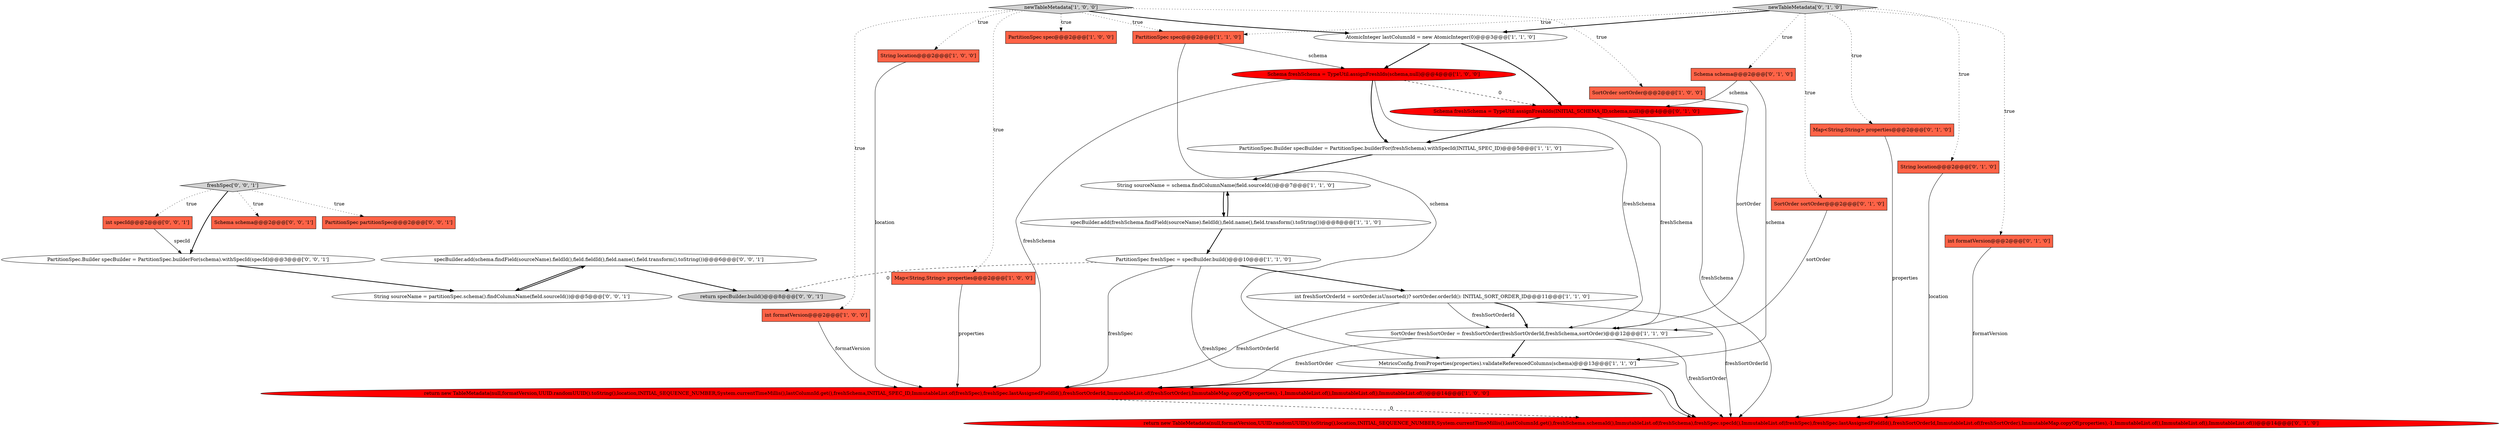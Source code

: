 digraph {
4 [style = filled, label = "Schema freshSchema = TypeUtil.assignFreshIds(schema,null)@@@4@@@['1', '0', '0']", fillcolor = red, shape = ellipse image = "AAA1AAABBB1BBB"];
5 [style = filled, label = "PartitionSpec freshSpec = specBuilder.build()@@@10@@@['1', '1', '0']", fillcolor = white, shape = ellipse image = "AAA0AAABBB1BBB"];
11 [style = filled, label = "specBuilder.add(freshSchema.findField(sourceName).fieldId(),field.name(),field.transform().toString())@@@8@@@['1', '1', '0']", fillcolor = white, shape = ellipse image = "AAA0AAABBB1BBB"];
13 [style = filled, label = "SortOrder sortOrder@@@2@@@['1', '0', '0']", fillcolor = tomato, shape = box image = "AAA0AAABBB1BBB"];
20 [style = filled, label = "Schema schema@@@2@@@['0', '1', '0']", fillcolor = tomato, shape = box image = "AAA0AAABBB2BBB"];
6 [style = filled, label = "String location@@@2@@@['1', '0', '0']", fillcolor = tomato, shape = box image = "AAA0AAABBB1BBB"];
15 [style = filled, label = "PartitionSpec spec@@@2@@@['1', '1', '0']", fillcolor = tomato, shape = box image = "AAA0AAABBB1BBB"];
17 [style = filled, label = "Schema freshSchema = TypeUtil.assignFreshIds(INITIAL_SCHEMA_ID,schema,null)@@@4@@@['0', '1', '0']", fillcolor = red, shape = ellipse image = "AAA1AAABBB2BBB"];
23 [style = filled, label = "Map<String,String> properties@@@2@@@['0', '1', '0']", fillcolor = tomato, shape = box image = "AAA0AAABBB2BBB"];
27 [style = filled, label = "return specBuilder.build()@@@8@@@['0', '0', '1']", fillcolor = lightgray, shape = ellipse image = "AAA0AAABBB3BBB"];
24 [style = filled, label = "return new TableMetadata(null,formatVersion,UUID.randomUUID().toString(),location,INITIAL_SEQUENCE_NUMBER,System.currentTimeMillis(),lastColumnId.get(),freshSchema.schemaId(),ImmutableList.of(freshSchema),freshSpec.specId(),ImmutableList.of(freshSpec),freshSpec.lastAssignedFieldId(),freshSortOrderId,ImmutableList.of(freshSortOrder),ImmutableMap.copyOf(properties),-1,ImmutableList.of(),ImmutableList.of(),ImmutableList.of())@@@14@@@['0', '1', '0']", fillcolor = red, shape = ellipse image = "AAA1AAABBB2BBB"];
22 [style = filled, label = "String location@@@2@@@['0', '1', '0']", fillcolor = tomato, shape = box image = "AAA0AAABBB2BBB"];
21 [style = filled, label = "SortOrder sortOrder@@@2@@@['0', '1', '0']", fillcolor = tomato, shape = box image = "AAA0AAABBB2BBB"];
29 [style = filled, label = "int specId@@@2@@@['0', '0', '1']", fillcolor = tomato, shape = box image = "AAA0AAABBB3BBB"];
32 [style = filled, label = "specBuilder.add(schema.findField(sourceName).fieldId(),field.fieldId(),field.name(),field.transform().toString())@@@6@@@['0', '0', '1']", fillcolor = white, shape = ellipse image = "AAA0AAABBB3BBB"];
26 [style = filled, label = "Schema schema@@@2@@@['0', '0', '1']", fillcolor = tomato, shape = box image = "AAA0AAABBB3BBB"];
14 [style = filled, label = "AtomicInteger lastColumnId = new AtomicInteger(0)@@@3@@@['1', '1', '0']", fillcolor = white, shape = ellipse image = "AAA0AAABBB1BBB"];
3 [style = filled, label = "Map<String,String> properties@@@2@@@['1', '0', '0']", fillcolor = tomato, shape = box image = "AAA0AAABBB1BBB"];
30 [style = filled, label = "String sourceName = partitionSpec.schema().findColumnName(field.sourceId())@@@5@@@['0', '0', '1']", fillcolor = white, shape = ellipse image = "AAA0AAABBB3BBB"];
16 [style = filled, label = "return new TableMetadata(null,formatVersion,UUID.randomUUID().toString(),location,INITIAL_SEQUENCE_NUMBER,System.currentTimeMillis(),lastColumnId.get(),freshSchema,INITIAL_SPEC_ID,ImmutableList.of(freshSpec),freshSpec.lastAssignedFieldId(),freshSortOrderId,ImmutableList.of(freshSortOrder),ImmutableMap.copyOf(properties),-1,ImmutableList.of(),ImmutableList.of(),ImmutableList.of())@@@14@@@['1', '0', '0']", fillcolor = red, shape = ellipse image = "AAA1AAABBB1BBB"];
31 [style = filled, label = "freshSpec['0', '0', '1']", fillcolor = lightgray, shape = diamond image = "AAA0AAABBB3BBB"];
18 [style = filled, label = "newTableMetadata['0', '1', '0']", fillcolor = lightgray, shape = diamond image = "AAA0AAABBB2BBB"];
7 [style = filled, label = "int freshSortOrderId = sortOrder.isUnsorted()? sortOrder.orderId(): INITIAL_SORT_ORDER_ID@@@11@@@['1', '1', '0']", fillcolor = white, shape = ellipse image = "AAA0AAABBB1BBB"];
0 [style = filled, label = "int formatVersion@@@2@@@['1', '0', '0']", fillcolor = tomato, shape = box image = "AAA0AAABBB1BBB"];
19 [style = filled, label = "int formatVersion@@@2@@@['0', '1', '0']", fillcolor = tomato, shape = box image = "AAA0AAABBB2BBB"];
12 [style = filled, label = "PartitionSpec spec@@@2@@@['1', '0', '0']", fillcolor = tomato, shape = box image = "AAA0AAABBB1BBB"];
28 [style = filled, label = "PartitionSpec partitionSpec@@@2@@@['0', '0', '1']", fillcolor = tomato, shape = box image = "AAA0AAABBB3BBB"];
8 [style = filled, label = "SortOrder freshSortOrder = freshSortOrder(freshSortOrderId,freshSchema,sortOrder)@@@12@@@['1', '1', '0']", fillcolor = white, shape = ellipse image = "AAA0AAABBB1BBB"];
10 [style = filled, label = "PartitionSpec.Builder specBuilder = PartitionSpec.builderFor(freshSchema).withSpecId(INITIAL_SPEC_ID)@@@5@@@['1', '1', '0']", fillcolor = white, shape = ellipse image = "AAA0AAABBB1BBB"];
25 [style = filled, label = "PartitionSpec.Builder specBuilder = PartitionSpec.builderFor(schema).withSpecId(specId)@@@3@@@['0', '0', '1']", fillcolor = white, shape = ellipse image = "AAA0AAABBB3BBB"];
9 [style = filled, label = "MetricsConfig.fromProperties(properties).validateReferencedColumns(schema)@@@13@@@['1', '1', '0']", fillcolor = white, shape = ellipse image = "AAA0AAABBB1BBB"];
1 [style = filled, label = "String sourceName = schema.findColumnName(field.sourceId())@@@7@@@['1', '1', '0']", fillcolor = white, shape = ellipse image = "AAA0AAABBB1BBB"];
2 [style = filled, label = "newTableMetadata['1', '0', '0']", fillcolor = lightgray, shape = diamond image = "AAA0AAABBB1BBB"];
2->3 [style = dotted, label="true"];
4->10 [style = bold, label=""];
17->10 [style = bold, label=""];
17->8 [style = solid, label="freshSchema"];
31->25 [style = bold, label=""];
2->0 [style = dotted, label="true"];
4->16 [style = solid, label="freshSchema"];
7->8 [style = solid, label="freshSortOrderId"];
4->17 [style = dashed, label="0"];
11->1 [style = bold, label=""];
16->24 [style = dashed, label="0"];
22->24 [style = solid, label="location"];
5->24 [style = solid, label="freshSpec"];
25->30 [style = bold, label=""];
20->17 [style = solid, label="schema"];
15->9 [style = solid, label="schema"];
15->4 [style = solid, label="schema"];
29->25 [style = solid, label="specId"];
18->15 [style = dotted, label="true"];
2->15 [style = dotted, label="true"];
18->21 [style = dotted, label="true"];
18->19 [style = dotted, label="true"];
14->17 [style = bold, label=""];
30->32 [style = bold, label=""];
32->27 [style = bold, label=""];
4->8 [style = solid, label="freshSchema"];
17->24 [style = solid, label="freshSchema"];
13->8 [style = solid, label="sortOrder"];
18->20 [style = dotted, label="true"];
18->23 [style = dotted, label="true"];
7->8 [style = bold, label=""];
32->30 [style = bold, label=""];
5->16 [style = solid, label="freshSpec"];
9->16 [style = bold, label=""];
21->8 [style = solid, label="sortOrder"];
1->11 [style = bold, label=""];
8->24 [style = solid, label="freshSortOrder"];
3->16 [style = solid, label="properties"];
11->5 [style = bold, label=""];
5->27 [style = dashed, label="0"];
6->16 [style = solid, label="location"];
31->28 [style = dotted, label="true"];
31->26 [style = dotted, label="true"];
2->6 [style = dotted, label="true"];
2->14 [style = bold, label=""];
8->16 [style = solid, label="freshSortOrder"];
7->24 [style = solid, label="freshSortOrderId"];
8->9 [style = bold, label=""];
2->12 [style = dotted, label="true"];
0->16 [style = solid, label="formatVersion"];
23->24 [style = solid, label="properties"];
5->7 [style = bold, label=""];
19->24 [style = solid, label="formatVersion"];
31->29 [style = dotted, label="true"];
7->16 [style = solid, label="freshSortOrderId"];
10->1 [style = bold, label=""];
18->14 [style = bold, label=""];
9->24 [style = bold, label=""];
2->13 [style = dotted, label="true"];
20->9 [style = solid, label="schema"];
14->4 [style = bold, label=""];
18->22 [style = dotted, label="true"];
}
